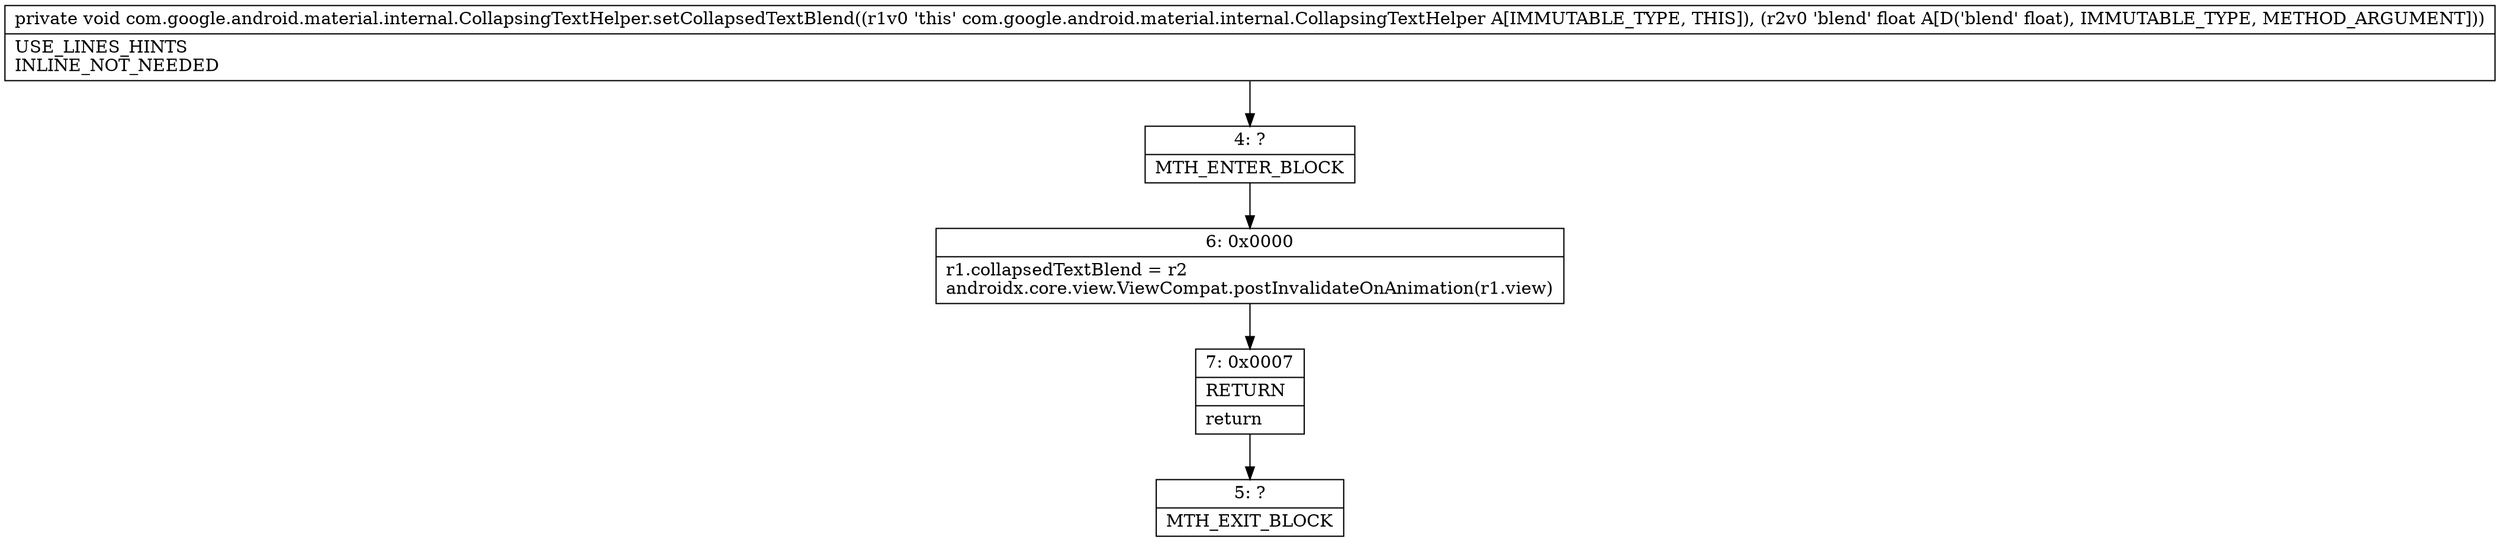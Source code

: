 digraph "CFG forcom.google.android.material.internal.CollapsingTextHelper.setCollapsedTextBlend(F)V" {
Node_4 [shape=record,label="{4\:\ ?|MTH_ENTER_BLOCK\l}"];
Node_6 [shape=record,label="{6\:\ 0x0000|r1.collapsedTextBlend = r2\landroidx.core.view.ViewCompat.postInvalidateOnAnimation(r1.view)\l}"];
Node_7 [shape=record,label="{7\:\ 0x0007|RETURN\l|return\l}"];
Node_5 [shape=record,label="{5\:\ ?|MTH_EXIT_BLOCK\l}"];
MethodNode[shape=record,label="{private void com.google.android.material.internal.CollapsingTextHelper.setCollapsedTextBlend((r1v0 'this' com.google.android.material.internal.CollapsingTextHelper A[IMMUTABLE_TYPE, THIS]), (r2v0 'blend' float A[D('blend' float), IMMUTABLE_TYPE, METHOD_ARGUMENT]))  | USE_LINES_HINTS\lINLINE_NOT_NEEDED\l}"];
MethodNode -> Node_4;Node_4 -> Node_6;
Node_6 -> Node_7;
Node_7 -> Node_5;
}


